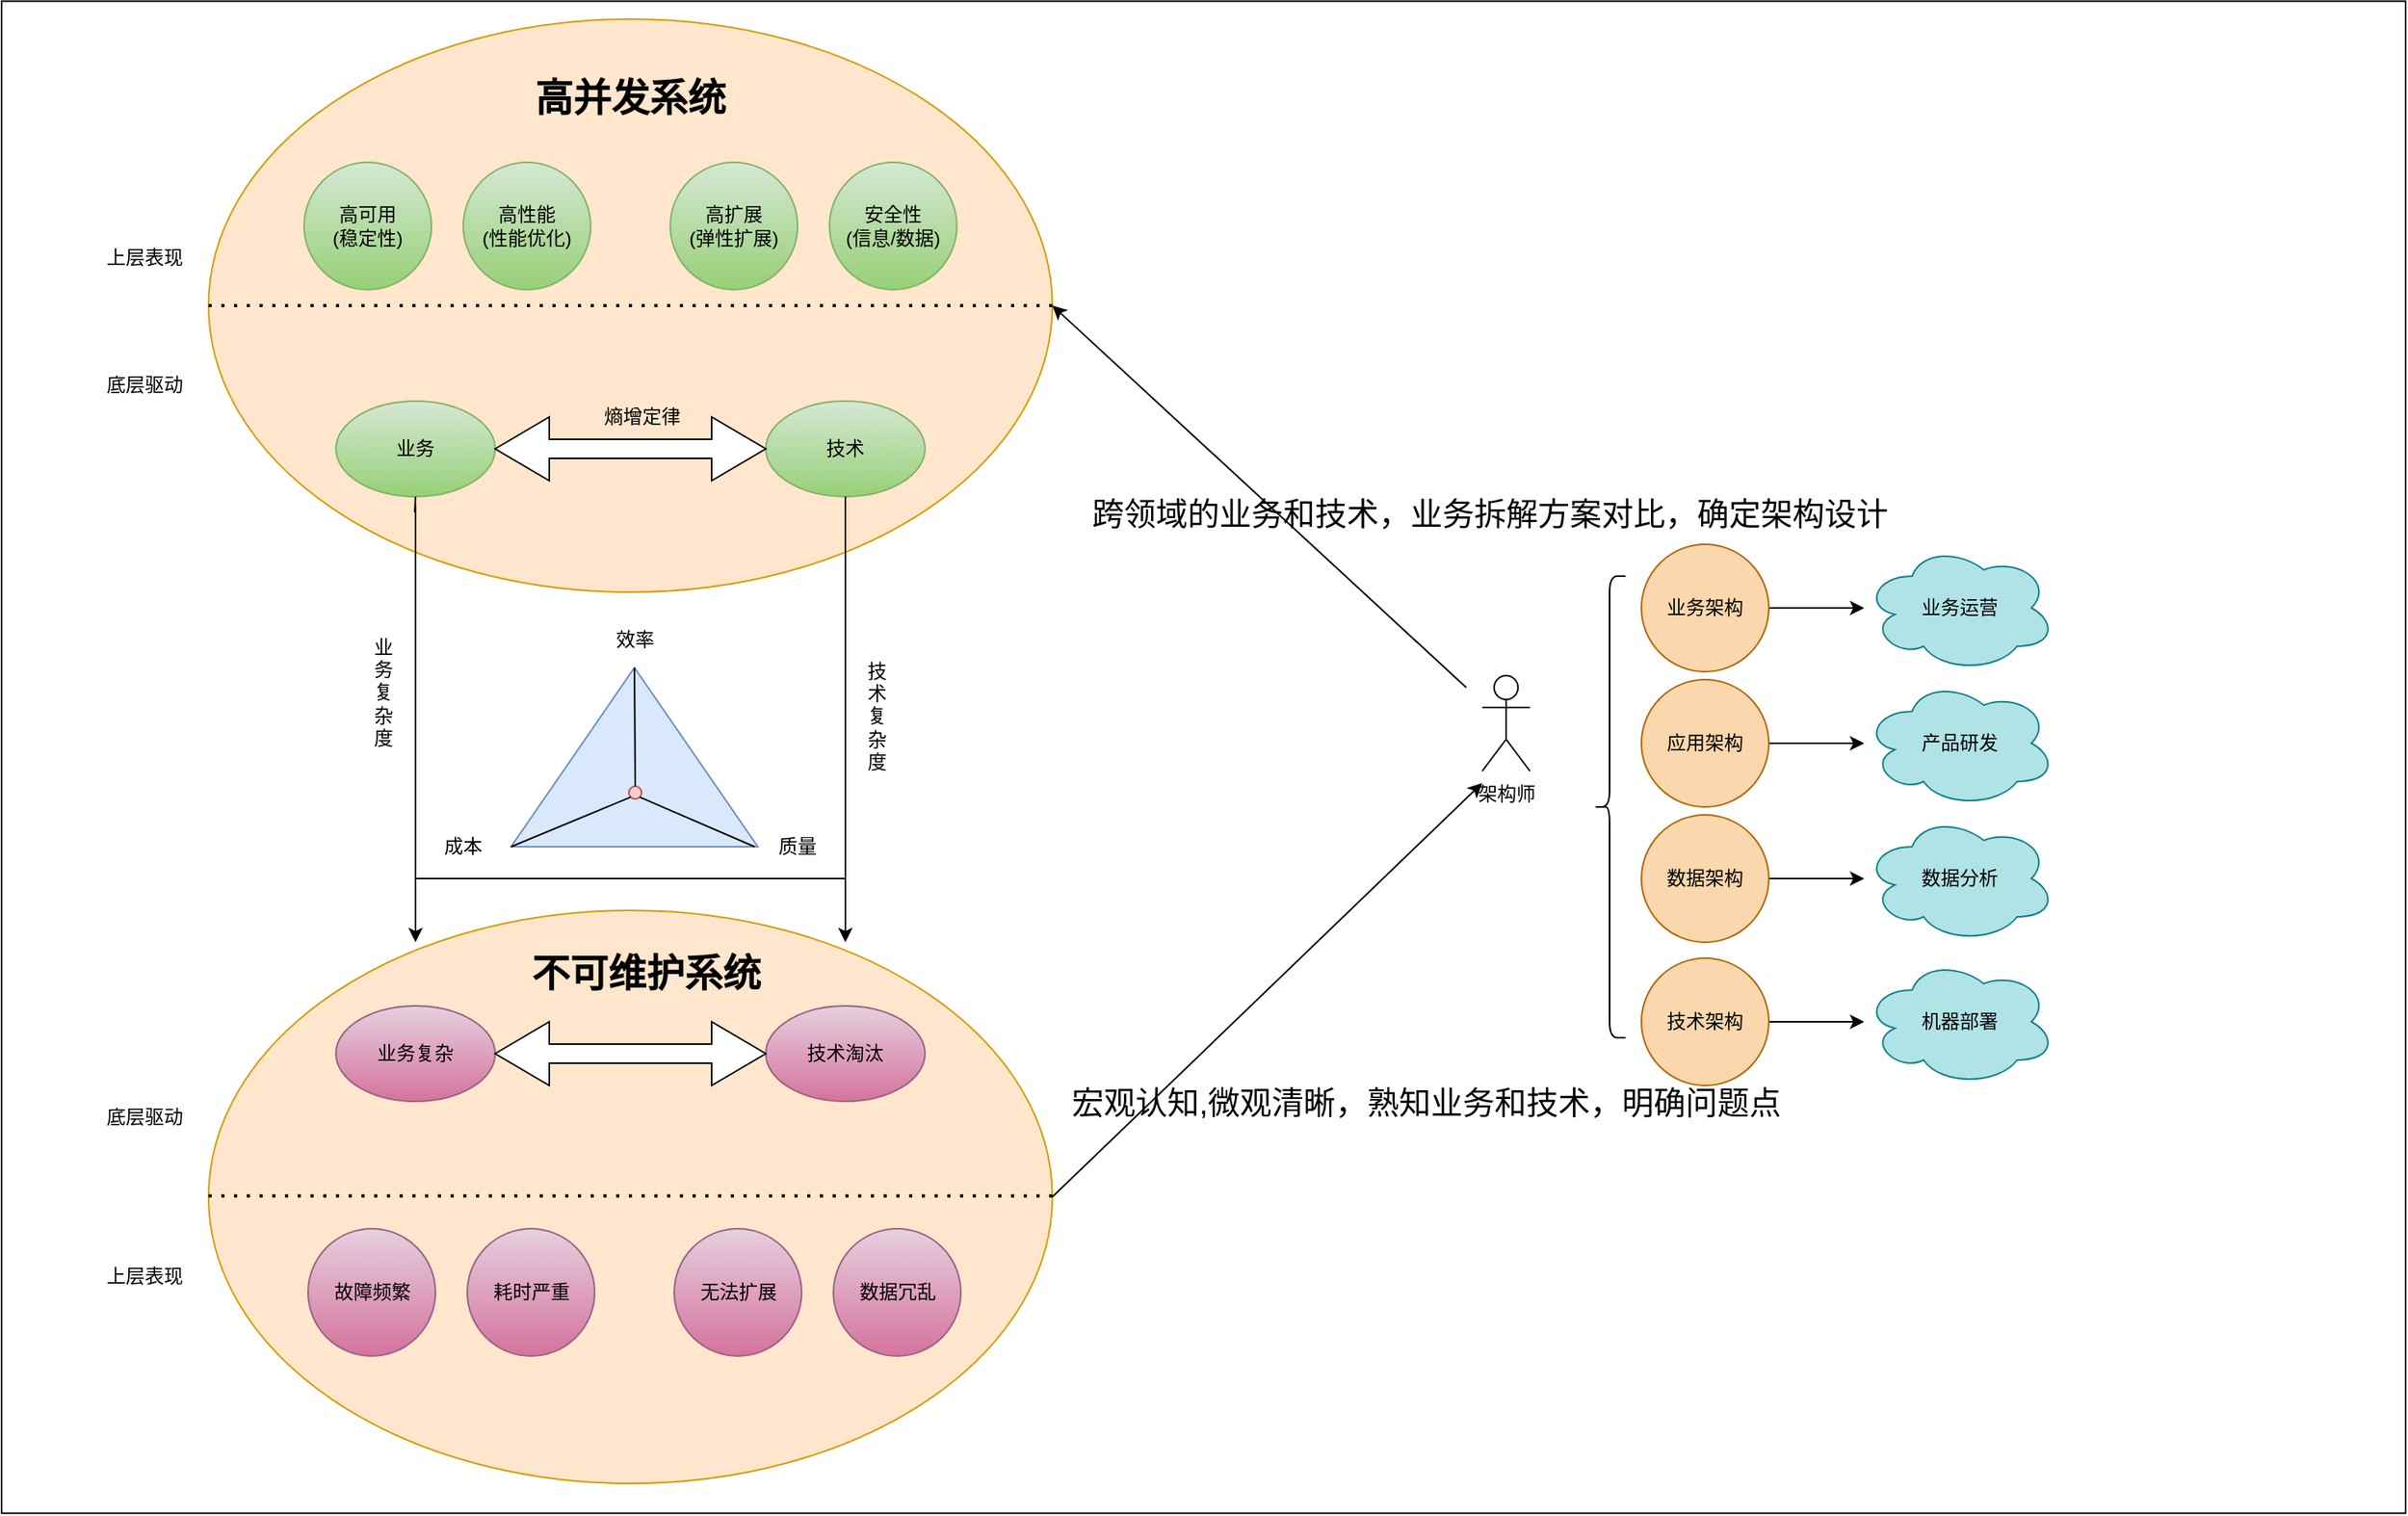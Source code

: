 <mxfile version="14.9.9" type="github">
  <diagram id="fc-jLo8pmTgUkwQfjdc5" name="Page-1">
    <mxGraphModel dx="1678" dy="934" grid="1" gridSize="10" guides="1" tooltips="1" connect="1" arrows="1" fold="1" page="1" pageScale="1" pageWidth="827" pageHeight="1169" math="0" shadow="0">
      <root>
        <mxCell id="0" />
        <mxCell id="1" parent="0" />
        <mxCell id="ZELyUJejGlhZhiZkK94p-53" value="" style="rounded=0;whiteSpace=wrap;html=1;" vertex="1" parent="1">
          <mxGeometry x="50" y="208.75" width="1510" height="950" as="geometry" />
        </mxCell>
        <mxCell id="ZELyUJejGlhZhiZkK94p-27" value="" style="rounded=0;whiteSpace=wrap;html=1;" vertex="1" parent="1">
          <mxGeometry x="310" y="525" width="270" height="235" as="geometry" />
        </mxCell>
        <mxCell id="ZELyUJejGlhZhiZkK94p-1" value="" style="ellipse;whiteSpace=wrap;html=1;fillColor=#ffe6cc;strokeColor=#d79b00;" vertex="1" parent="1">
          <mxGeometry x="180" y="220" width="530" height="360" as="geometry" />
        </mxCell>
        <mxCell id="ZELyUJejGlhZhiZkK94p-2" value="&lt;b&gt;&lt;font style=&quot;font-size: 24px&quot;&gt;高并发系统&lt;/font&gt;&lt;/b&gt;" style="text;html=1;strokeColor=none;fillColor=none;align=center;verticalAlign=middle;whiteSpace=wrap;rounded=0;" vertex="1" parent="1">
          <mxGeometry x="380" y="260" width="130" height="20" as="geometry" />
        </mxCell>
        <mxCell id="ZELyUJejGlhZhiZkK94p-3" value="高可用&lt;br&gt;(稳定性)" style="ellipse;whiteSpace=wrap;html=1;aspect=fixed;gradientColor=#97d077;fillColor=#d5e8d4;strokeColor=#82b366;" vertex="1" parent="1">
          <mxGeometry x="240" y="310" width="80" height="80" as="geometry" />
        </mxCell>
        <mxCell id="ZELyUJejGlhZhiZkK94p-4" value="高性能&lt;br&gt;(性能优化)" style="ellipse;whiteSpace=wrap;html=1;aspect=fixed;gradientColor=#97d077;fillColor=#d5e8d4;strokeColor=#82b366;" vertex="1" parent="1">
          <mxGeometry x="340" y="310" width="80" height="80" as="geometry" />
        </mxCell>
        <mxCell id="ZELyUJejGlhZhiZkK94p-5" value="高扩展&lt;br&gt;(弹性扩展)" style="ellipse;whiteSpace=wrap;html=1;aspect=fixed;gradientColor=#97d077;fillColor=#d5e8d4;strokeColor=#82b366;" vertex="1" parent="1">
          <mxGeometry x="470" y="310" width="80" height="80" as="geometry" />
        </mxCell>
        <mxCell id="ZELyUJejGlhZhiZkK94p-6" value="安全性&lt;br&gt;(信息/数据)" style="ellipse;whiteSpace=wrap;html=1;aspect=fixed;gradientColor=#97d077;fillColor=#d5e8d4;strokeColor=#82b366;" vertex="1" parent="1">
          <mxGeometry x="570" y="310" width="80" height="80" as="geometry" />
        </mxCell>
        <mxCell id="ZELyUJejGlhZhiZkK94p-7" value="" style="endArrow=none;dashed=1;html=1;dashPattern=1 3;strokeWidth=2;exitX=0;exitY=0.5;exitDx=0;exitDy=0;" edge="1" parent="1" source="ZELyUJejGlhZhiZkK94p-1">
          <mxGeometry width="50" height="50" relative="1" as="geometry">
            <mxPoint x="280" y="480" as="sourcePoint" />
            <mxPoint x="710" y="400" as="targetPoint" />
          </mxGeometry>
        </mxCell>
        <mxCell id="ZELyUJejGlhZhiZkK94p-8" value="业务" style="ellipse;whiteSpace=wrap;html=1;gradientColor=#97d077;fillColor=#d5e8d4;strokeColor=#82b366;" vertex="1" parent="1">
          <mxGeometry x="260" y="460" width="100" height="60" as="geometry" />
        </mxCell>
        <mxCell id="ZELyUJejGlhZhiZkK94p-9" value="技术" style="ellipse;whiteSpace=wrap;html=1;gradientColor=#97d077;fillColor=#d5e8d4;strokeColor=#82b366;" vertex="1" parent="1">
          <mxGeometry x="530" y="460" width="100" height="60" as="geometry" />
        </mxCell>
        <mxCell id="ZELyUJejGlhZhiZkK94p-11" value="" style="shape=doubleArrow;whiteSpace=wrap;html=1;" vertex="1" parent="1">
          <mxGeometry x="360" y="470" width="170" height="40" as="geometry" />
        </mxCell>
        <mxCell id="ZELyUJejGlhZhiZkK94p-12" value="" style="endArrow=classic;html=1;exitX=0;exitY=0;exitDx=0;exitDy=0;startArrow=none;" edge="1" parent="1" source="ZELyUJejGlhZhiZkK94p-27">
          <mxGeometry width="50" height="50" relative="1" as="geometry">
            <mxPoint x="308" y="590" as="sourcePoint" />
            <mxPoint x="310" y="800" as="targetPoint" />
          </mxGeometry>
        </mxCell>
        <mxCell id="ZELyUJejGlhZhiZkK94p-13" value="" style="endArrow=classic;html=1;exitX=0.5;exitY=1;exitDx=0;exitDy=0;" edge="1" parent="1" source="ZELyUJejGlhZhiZkK94p-9">
          <mxGeometry width="50" height="50" relative="1" as="geometry">
            <mxPoint x="570" y="720" as="sourcePoint" />
            <mxPoint x="580" y="800" as="targetPoint" />
          </mxGeometry>
        </mxCell>
        <mxCell id="ZELyUJejGlhZhiZkK94p-14" value="" style="triangle;whiteSpace=wrap;html=1;rotation=-90;fillColor=#dae8fc;strokeColor=#6c8ebf;" vertex="1" parent="1">
          <mxGeometry x="391.25" y="606.25" width="112.5" height="155" as="geometry" />
        </mxCell>
        <mxCell id="ZELyUJejGlhZhiZkK94p-15" value="效率" style="text;html=1;strokeColor=none;fillColor=none;align=center;verticalAlign=middle;whiteSpace=wrap;rounded=0;" vertex="1" parent="1">
          <mxGeometry x="428" y="600" width="40" height="20" as="geometry" />
        </mxCell>
        <mxCell id="ZELyUJejGlhZhiZkK94p-16" value="成本" style="text;html=1;strokeColor=none;fillColor=none;align=center;verticalAlign=middle;whiteSpace=wrap;rounded=0;" vertex="1" parent="1">
          <mxGeometry x="320" y="730" width="40" height="20" as="geometry" />
        </mxCell>
        <mxCell id="ZELyUJejGlhZhiZkK94p-17" value="质量" style="text;html=1;strokeColor=none;fillColor=none;align=center;verticalAlign=middle;whiteSpace=wrap;rounded=0;" vertex="1" parent="1">
          <mxGeometry x="530" y="730" width="40" height="20" as="geometry" />
        </mxCell>
        <mxCell id="ZELyUJejGlhZhiZkK94p-18" value="" style="ellipse;whiteSpace=wrap;html=1;aspect=fixed;fillColor=#f8cecc;strokeColor=#b85450;" vertex="1" parent="1">
          <mxGeometry x="444" y="702" width="8" height="8" as="geometry" />
        </mxCell>
        <mxCell id="ZELyUJejGlhZhiZkK94p-19" value="" style="endArrow=none;html=1;entryX=0;entryY=1;entryDx=0;entryDy=0;exitX=0;exitY=0;exitDx=0;exitDy=0;exitPerimeter=0;" edge="1" parent="1" source="ZELyUJejGlhZhiZkK94p-14" target="ZELyUJejGlhZhiZkK94p-18">
          <mxGeometry width="50" height="50" relative="1" as="geometry">
            <mxPoint x="310" y="860" as="sourcePoint" />
            <mxPoint x="360" y="810" as="targetPoint" />
          </mxGeometry>
        </mxCell>
        <mxCell id="ZELyUJejGlhZhiZkK94p-20" value="" style="endArrow=none;html=1;entryX=1;entryY=1;entryDx=0;entryDy=0;exitX=0;exitY=0.987;exitDx=0;exitDy=0;exitPerimeter=0;" edge="1" parent="1" source="ZELyUJejGlhZhiZkK94p-14" target="ZELyUJejGlhZhiZkK94p-18">
          <mxGeometry width="50" height="50" relative="1" as="geometry">
            <mxPoint x="522" y="735" as="sourcePoint" />
            <mxPoint x="550" y="780" as="targetPoint" />
          </mxGeometry>
        </mxCell>
        <mxCell id="ZELyUJejGlhZhiZkK94p-21" value="" style="endArrow=none;html=1;entryX=1;entryY=0.5;entryDx=0;entryDy=0;exitX=0.5;exitY=0;exitDx=0;exitDy=0;" edge="1" parent="1" source="ZELyUJejGlhZhiZkK94p-18" target="ZELyUJejGlhZhiZkK94p-14">
          <mxGeometry width="50" height="50" relative="1" as="geometry">
            <mxPoint x="440" y="820" as="sourcePoint" />
            <mxPoint x="490" y="770" as="targetPoint" />
          </mxGeometry>
        </mxCell>
        <mxCell id="ZELyUJejGlhZhiZkK94p-22" value="业务复杂度" style="text;html=1;strokeColor=none;fillColor=none;align=center;verticalAlign=middle;whiteSpace=wrap;rounded=0;" vertex="1" parent="1">
          <mxGeometry x="280" y="632.5" width="20" height="20" as="geometry" />
        </mxCell>
        <mxCell id="ZELyUJejGlhZhiZkK94p-23" value="技术复杂度" style="text;html=1;strokeColor=none;fillColor=none;align=center;verticalAlign=middle;whiteSpace=wrap;rounded=0;" vertex="1" parent="1">
          <mxGeometry x="590" y="606.25" width="20" height="103.75" as="geometry" />
        </mxCell>
        <mxCell id="ZELyUJejGlhZhiZkK94p-24" value="熵增定律" style="text;html=1;strokeColor=none;fillColor=none;align=center;verticalAlign=middle;whiteSpace=wrap;rounded=0;" vertex="1" parent="1">
          <mxGeometry x="420" y="460" width="65" height="20" as="geometry" />
        </mxCell>
        <mxCell id="ZELyUJejGlhZhiZkK94p-25" value="底层驱动" style="text;html=1;strokeColor=none;fillColor=none;align=center;verticalAlign=middle;whiteSpace=wrap;rounded=0;" vertex="1" parent="1">
          <mxGeometry x="110" y="440" width="60" height="20" as="geometry" />
        </mxCell>
        <mxCell id="ZELyUJejGlhZhiZkK94p-26" value="上层表现" style="text;html=1;strokeColor=none;fillColor=none;align=center;verticalAlign=middle;whiteSpace=wrap;rounded=0;" vertex="1" parent="1">
          <mxGeometry x="110" y="360" width="60" height="20" as="geometry" />
        </mxCell>
        <mxCell id="ZELyUJejGlhZhiZkK94p-31" value="" style="endArrow=none;html=1;exitX=0.5;exitY=1;exitDx=0;exitDy=0;" edge="1" parent="1" source="ZELyUJejGlhZhiZkK94p-8">
          <mxGeometry width="50" height="50" relative="1" as="geometry">
            <mxPoint x="310" y="520" as="sourcePoint" />
            <mxPoint x="309.5" y="530" as="targetPoint" />
          </mxGeometry>
        </mxCell>
        <mxCell id="ZELyUJejGlhZhiZkK94p-35" value="" style="ellipse;whiteSpace=wrap;html=1;fillColor=#ffe6cc;strokeColor=#d79b00;" vertex="1" parent="1">
          <mxGeometry x="180" y="780" width="530" height="360" as="geometry" />
        </mxCell>
        <mxCell id="ZELyUJejGlhZhiZkK94p-36" value="&lt;b&gt;&lt;font style=&quot;font-size: 24px&quot;&gt;不可维护系统&lt;/font&gt;&lt;/b&gt;" style="text;html=1;strokeColor=none;fillColor=none;align=center;verticalAlign=middle;whiteSpace=wrap;rounded=0;" vertex="1" parent="1">
          <mxGeometry x="380" y="810" width="150" height="20" as="geometry" />
        </mxCell>
        <mxCell id="ZELyUJejGlhZhiZkK94p-38" value="业务复杂" style="ellipse;whiteSpace=wrap;html=1;gradientColor=#d5739d;fillColor=#e6d0de;strokeColor=#996185;" vertex="1" parent="1">
          <mxGeometry x="260" y="840" width="100" height="60" as="geometry" />
        </mxCell>
        <mxCell id="ZELyUJejGlhZhiZkK94p-39" value="技术淘汰" style="ellipse;whiteSpace=wrap;html=1;gradientColor=#d5739d;fillColor=#e6d0de;strokeColor=#996185;" vertex="1" parent="1">
          <mxGeometry x="530" y="840" width="100" height="60" as="geometry" />
        </mxCell>
        <mxCell id="ZELyUJejGlhZhiZkK94p-40" value="" style="shape=doubleArrow;whiteSpace=wrap;html=1;" vertex="1" parent="1">
          <mxGeometry x="360" y="850" width="170" height="40" as="geometry" />
        </mxCell>
        <mxCell id="ZELyUJejGlhZhiZkK94p-41" value="" style="endArrow=none;dashed=1;html=1;dashPattern=1 3;strokeWidth=2;exitX=0;exitY=0.5;exitDx=0;exitDy=0;" edge="1" parent="1">
          <mxGeometry width="50" height="50" relative="1" as="geometry">
            <mxPoint x="180.0" y="959.41" as="sourcePoint" />
            <mxPoint x="710" y="959.41" as="targetPoint" />
          </mxGeometry>
        </mxCell>
        <mxCell id="ZELyUJejGlhZhiZkK94p-42" value="故障频繁" style="ellipse;whiteSpace=wrap;html=1;aspect=fixed;gradientColor=#d5739d;fillColor=#e6d0de;strokeColor=#996185;" vertex="1" parent="1">
          <mxGeometry x="242.5" y="980" width="80" height="80" as="geometry" />
        </mxCell>
        <mxCell id="ZELyUJejGlhZhiZkK94p-43" value="耗时严重" style="ellipse;whiteSpace=wrap;html=1;aspect=fixed;gradientColor=#d5739d;fillColor=#e6d0de;strokeColor=#996185;" vertex="1" parent="1">
          <mxGeometry x="342.5" y="980" width="80" height="80" as="geometry" />
        </mxCell>
        <mxCell id="ZELyUJejGlhZhiZkK94p-44" value="无法扩展" style="ellipse;whiteSpace=wrap;html=1;aspect=fixed;gradientColor=#d5739d;fillColor=#e6d0de;strokeColor=#996185;" vertex="1" parent="1">
          <mxGeometry x="472.5" y="980" width="80" height="80" as="geometry" />
        </mxCell>
        <mxCell id="ZELyUJejGlhZhiZkK94p-45" value="数据冗乱" style="ellipse;whiteSpace=wrap;html=1;aspect=fixed;gradientColor=#d5739d;fillColor=#e6d0de;strokeColor=#996185;" vertex="1" parent="1">
          <mxGeometry x="572.5" y="980" width="80" height="80" as="geometry" />
        </mxCell>
        <mxCell id="ZELyUJejGlhZhiZkK94p-46" value="底层驱动" style="text;html=1;strokeColor=none;fillColor=none;align=center;verticalAlign=middle;whiteSpace=wrap;rounded=0;" vertex="1" parent="1">
          <mxGeometry x="110" y="900" width="60" height="20" as="geometry" />
        </mxCell>
        <mxCell id="ZELyUJejGlhZhiZkK94p-47" value="上层表现" style="text;html=1;strokeColor=none;fillColor=none;align=center;verticalAlign=middle;whiteSpace=wrap;rounded=0;" vertex="1" parent="1">
          <mxGeometry x="110" y="1000" width="60" height="20" as="geometry" />
        </mxCell>
        <mxCell id="ZELyUJejGlhZhiZkK94p-48" value="架构师" style="shape=umlActor;verticalLabelPosition=bottom;verticalAlign=top;html=1;outlineConnect=0;" vertex="1" parent="1">
          <mxGeometry x="980" y="632.5" width="30" height="60" as="geometry" />
        </mxCell>
        <mxCell id="ZELyUJejGlhZhiZkK94p-49" value="" style="endArrow=classic;html=1;" edge="1" parent="1">
          <mxGeometry width="50" height="50" relative="1" as="geometry">
            <mxPoint x="710" y="960" as="sourcePoint" />
            <mxPoint x="980" y="700" as="targetPoint" />
          </mxGeometry>
        </mxCell>
        <mxCell id="ZELyUJejGlhZhiZkK94p-50" value="" style="endArrow=classic;html=1;" edge="1" parent="1">
          <mxGeometry width="50" height="50" relative="1" as="geometry">
            <mxPoint x="970" y="640" as="sourcePoint" />
            <mxPoint x="710" y="400" as="targetPoint" />
          </mxGeometry>
        </mxCell>
        <mxCell id="ZELyUJejGlhZhiZkK94p-51" value="&lt;font style=&quot;font-size: 20px&quot;&gt;宏观认知,微观清晰，熟知业务和技术，明确问题点&lt;/font&gt;" style="text;html=1;strokeColor=none;fillColor=none;align=center;verticalAlign=middle;whiteSpace=wrap;rounded=0;" vertex="1" parent="1">
          <mxGeometry x="710" y="890" width="470" height="20" as="geometry" />
        </mxCell>
        <mxCell id="ZELyUJejGlhZhiZkK94p-52" value="&lt;font style=&quot;font-size: 20px&quot;&gt;跨领域的业务和技术，业务拆解方案对比，确定架构设计&lt;/font&gt;" style="text;html=1;strokeColor=none;fillColor=none;align=center;verticalAlign=middle;whiteSpace=wrap;rounded=0;" vertex="1" parent="1">
          <mxGeometry x="730" y="520" width="510" height="20" as="geometry" />
        </mxCell>
        <mxCell id="ZELyUJejGlhZhiZkK94p-58" value="" style="edgeStyle=orthogonalEdgeStyle;rounded=0;orthogonalLoop=1;jettySize=auto;html=1;" edge="1" parent="1" source="ZELyUJejGlhZhiZkK94p-54" target="ZELyUJejGlhZhiZkK94p-57">
          <mxGeometry relative="1" as="geometry" />
        </mxCell>
        <mxCell id="ZELyUJejGlhZhiZkK94p-54" value="数据架构" style="ellipse;whiteSpace=wrap;html=1;aspect=fixed;fillColor=#fad7ac;strokeColor=#b46504;" vertex="1" parent="1">
          <mxGeometry x="1080" y="720" width="80" height="80" as="geometry" />
        </mxCell>
        <mxCell id="ZELyUJejGlhZhiZkK94p-57" value="数据分析" style="ellipse;shape=cloud;whiteSpace=wrap;html=1;fillColor=#b0e3e6;strokeColor=#0e8088;" vertex="1" parent="1">
          <mxGeometry x="1220" y="720" width="120" height="80" as="geometry" />
        </mxCell>
        <mxCell id="ZELyUJejGlhZhiZkK94p-59" value="" style="edgeStyle=orthogonalEdgeStyle;rounded=0;orthogonalLoop=1;jettySize=auto;html=1;" edge="1" parent="1" source="ZELyUJejGlhZhiZkK94p-60" target="ZELyUJejGlhZhiZkK94p-61">
          <mxGeometry relative="1" as="geometry" />
        </mxCell>
        <mxCell id="ZELyUJejGlhZhiZkK94p-60" value="应用架构" style="ellipse;whiteSpace=wrap;html=1;aspect=fixed;fillColor=#fad7ac;strokeColor=#b46504;" vertex="1" parent="1">
          <mxGeometry x="1080" y="635" width="80" height="80" as="geometry" />
        </mxCell>
        <mxCell id="ZELyUJejGlhZhiZkK94p-61" value="产品研发" style="ellipse;shape=cloud;whiteSpace=wrap;html=1;fillColor=#b0e3e6;strokeColor=#0e8088;" vertex="1" parent="1">
          <mxGeometry x="1220" y="635" width="120" height="80" as="geometry" />
        </mxCell>
        <mxCell id="ZELyUJejGlhZhiZkK94p-62" value="" style="edgeStyle=orthogonalEdgeStyle;rounded=0;orthogonalLoop=1;jettySize=auto;html=1;" edge="1" parent="1" source="ZELyUJejGlhZhiZkK94p-63" target="ZELyUJejGlhZhiZkK94p-64">
          <mxGeometry relative="1" as="geometry" />
        </mxCell>
        <mxCell id="ZELyUJejGlhZhiZkK94p-63" value="业务架构" style="ellipse;whiteSpace=wrap;html=1;aspect=fixed;fillColor=#fad7ac;strokeColor=#b46504;" vertex="1" parent="1">
          <mxGeometry x="1080" y="550" width="80" height="80" as="geometry" />
        </mxCell>
        <mxCell id="ZELyUJejGlhZhiZkK94p-64" value="业务运营" style="ellipse;shape=cloud;whiteSpace=wrap;html=1;fillColor=#b0e3e6;strokeColor=#0e8088;" vertex="1" parent="1">
          <mxGeometry x="1220" y="550" width="120" height="80" as="geometry" />
        </mxCell>
        <mxCell id="ZELyUJejGlhZhiZkK94p-65" value="" style="shape=curlyBracket;whiteSpace=wrap;html=1;rounded=1;" vertex="1" parent="1">
          <mxGeometry x="1050" y="570" width="20" height="290" as="geometry" />
        </mxCell>
        <mxCell id="ZELyUJejGlhZhiZkK94p-66" value="" style="edgeStyle=orthogonalEdgeStyle;rounded=0;orthogonalLoop=1;jettySize=auto;html=1;" edge="1" parent="1" source="ZELyUJejGlhZhiZkK94p-67" target="ZELyUJejGlhZhiZkK94p-68">
          <mxGeometry relative="1" as="geometry" />
        </mxCell>
        <mxCell id="ZELyUJejGlhZhiZkK94p-67" value="技术架构" style="ellipse;whiteSpace=wrap;html=1;aspect=fixed;fillColor=#fad7ac;strokeColor=#b46504;" vertex="1" parent="1">
          <mxGeometry x="1080" y="810" width="80" height="80" as="geometry" />
        </mxCell>
        <mxCell id="ZELyUJejGlhZhiZkK94p-68" value="机器部署" style="ellipse;shape=cloud;whiteSpace=wrap;html=1;fillColor=#b0e3e6;strokeColor=#0e8088;" vertex="1" parent="1">
          <mxGeometry x="1220" y="810" width="120" height="80" as="geometry" />
        </mxCell>
      </root>
    </mxGraphModel>
  </diagram>
</mxfile>
